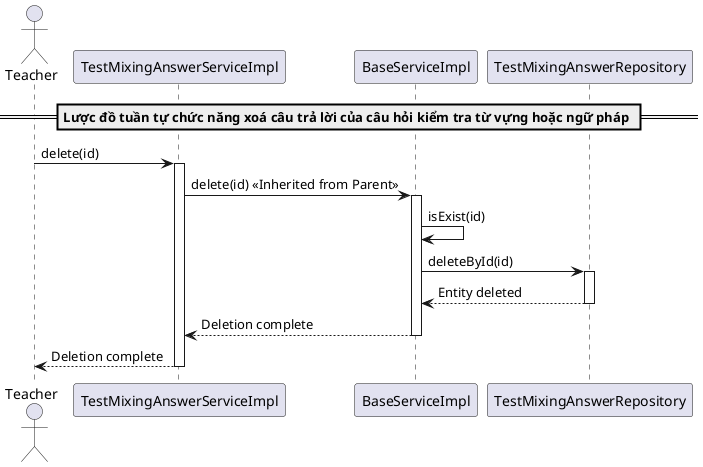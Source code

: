 @startuml deleteTestMixingAnswer
actor Teacher
participant "TestMixingAnswerServiceImpl" as TestMixingAnswerService
participant "BaseServiceImpl" as BaseService
participant "TestMixingAnswerRepository" as Repository

== Lược đồ tuần tự chức năng xoá câu trả lời của câu hỏi kiểm tra từ vựng hoặc ngữ pháp ==
Teacher -> TestMixingAnswerService: delete(id)
activate TestMixingAnswerService

TestMixingAnswerService -> BaseService: delete(id) << Inherited from Parent >>
activate BaseService

BaseService -> BaseService: isExist(id)
BaseService -> Repository: deleteById(id)
activate Repository
Repository --> BaseService: Entity deleted
deactivate Repository

BaseService --> TestMixingAnswerService: Deletion complete
deactivate BaseService

TestMixingAnswerService --> Teacher: Deletion complete
deactivate TestMixingAnswerService

@enduml
